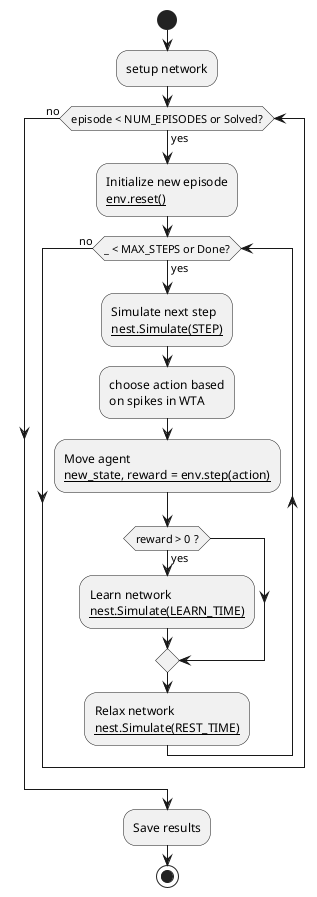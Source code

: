 @startuml

start
:setup network;
while (episode < NUM_EPISODES or Solved?) is (yes)
    :Initialize new episode
    __env.reset()__;

    while (_ < MAX_STEPS or Done?) is (yes)
      :Simulate next step
      __nest.Simulate(STEP)__;
      :choose action based
      on spikes in WTA;
      :Move agent
      __new_state, reward = env.step(action)__;
      if (reward > 0 ?) then (yes)
        :Learn network
        __nest.Simulate(LEARN_TIME)__;
      endif
      :Relax network
      __nest.Simulate(REST_TIME)__;
    endwhile (no)
endwhile (no)

:Save results;

stop

@enduml
